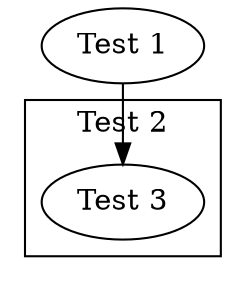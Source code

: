 digraph view4 {
	graph [compound=true]
	subgraph test2 {
		graph [cluster=true label="Test 2"]
		"test2.test3" [label="Test 3"]
	}
	test1 [label="Test 1"]
	test1 -> "test2.test3"
}
